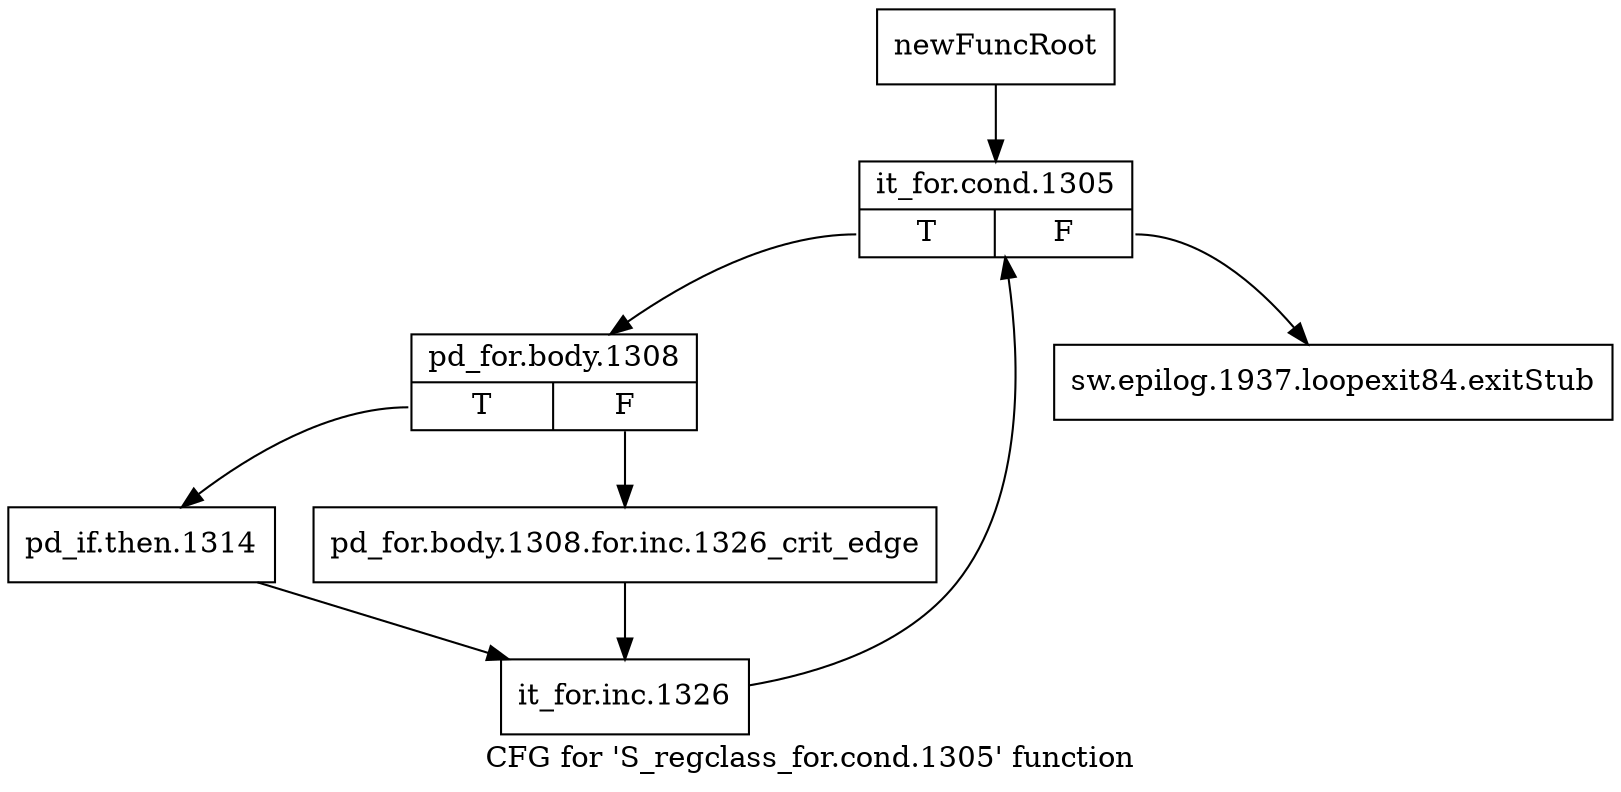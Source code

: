 digraph "CFG for 'S_regclass_for.cond.1305' function" {
	label="CFG for 'S_regclass_for.cond.1305' function";

	Node0x5227390 [shape=record,label="{newFuncRoot}"];
	Node0x5227390 -> Node0x5227430;
	Node0x52273e0 [shape=record,label="{sw.epilog.1937.loopexit84.exitStub}"];
	Node0x5227430 [shape=record,label="{it_for.cond.1305|{<s0>T|<s1>F}}"];
	Node0x5227430:s0 -> Node0x5227480;
	Node0x5227430:s1 -> Node0x52273e0;
	Node0x5227480 [shape=record,label="{pd_for.body.1308|{<s0>T|<s1>F}}"];
	Node0x5227480:s0 -> Node0x5227e20;
	Node0x5227480:s1 -> Node0x52274d0;
	Node0x52274d0 [shape=record,label="{pd_for.body.1308.for.inc.1326_crit_edge}"];
	Node0x52274d0 -> Node0x5227e70;
	Node0x5227e20 [shape=record,label="{pd_if.then.1314}"];
	Node0x5227e20 -> Node0x5227e70;
	Node0x5227e70 [shape=record,label="{it_for.inc.1326}"];
	Node0x5227e70 -> Node0x5227430;
}
